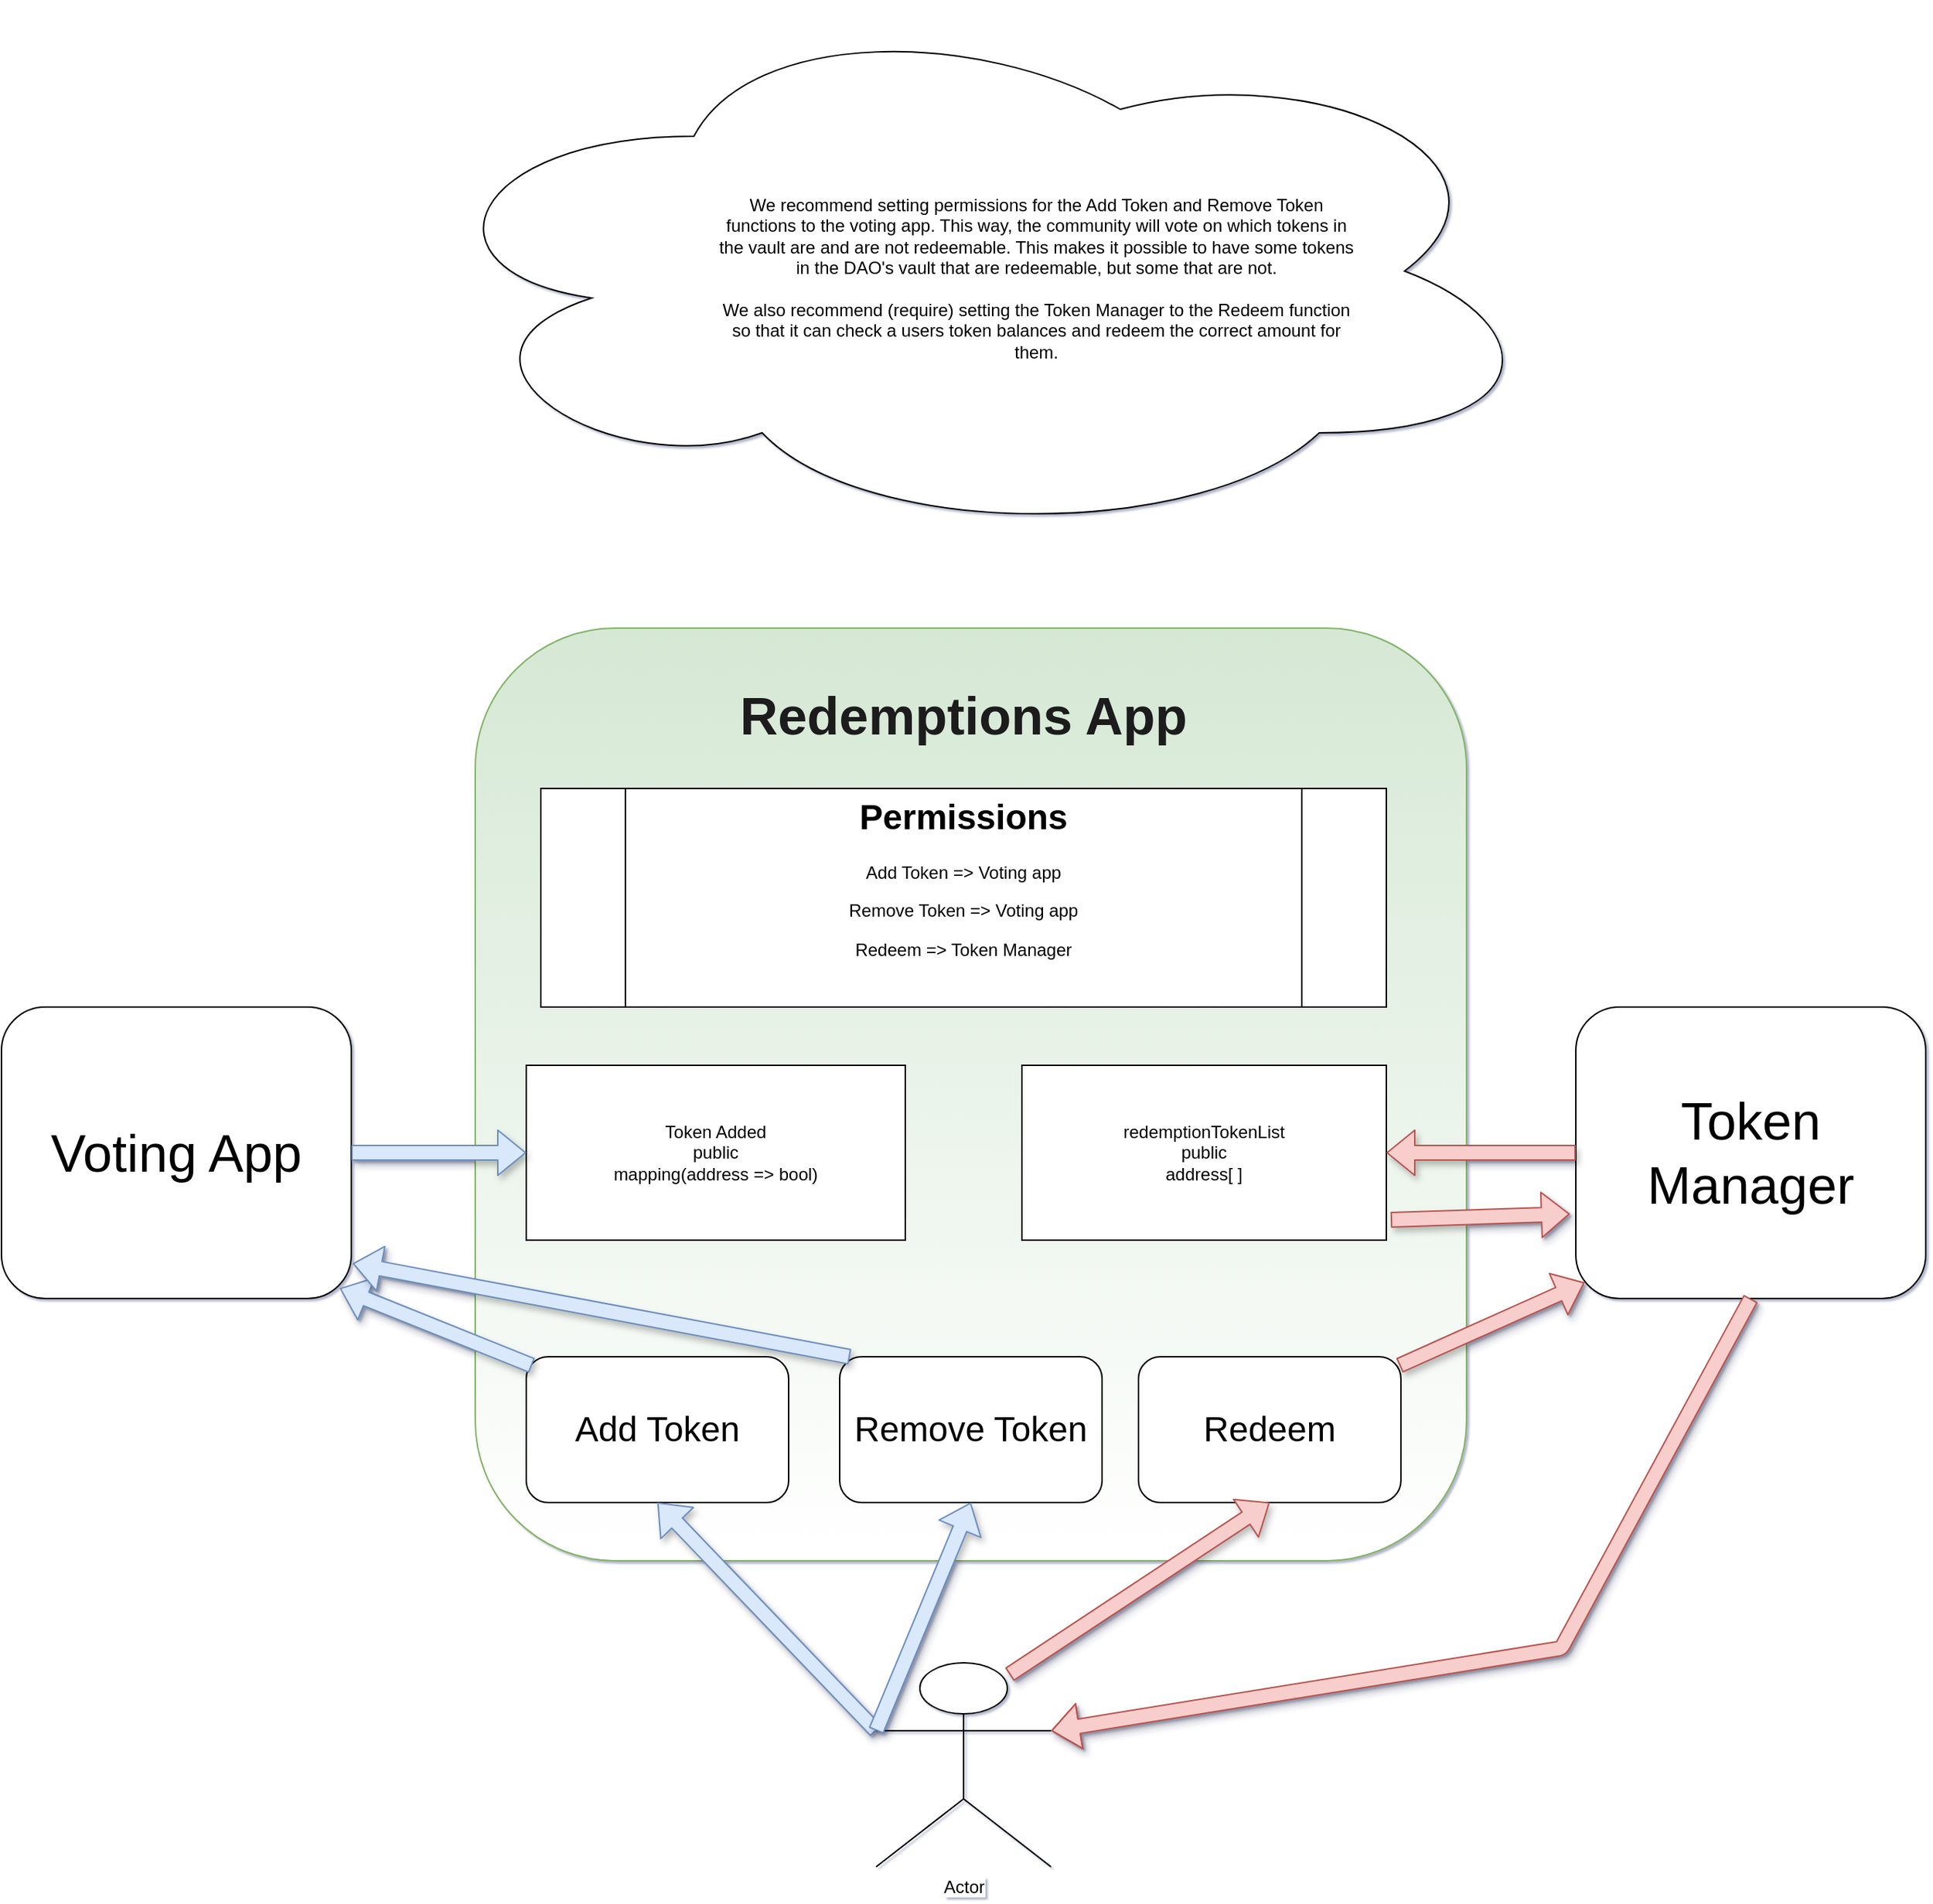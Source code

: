 <mxfile version="11.1.4" type="device"><diagram id="bQC5C4_K72mPEjxHIK28" name="Page-1"><mxGraphModel dx="2272" dy="1945" grid="1" gridSize="10" guides="1" tooltips="1" connect="1" arrows="1" fold="1" page="1" pageScale="1" pageWidth="850" pageHeight="1100" math="0" shadow="1"><root><mxCell id="0"/><mxCell id="1" parent="0"/><mxCell id="3LEtBkd5peUn2HO4RvoB-1" value="" style="rounded=1;whiteSpace=wrap;html=1;fillColor=#d5e8d4;strokeColor=#82b366;gradientColor=#ffffff;" vertex="1" parent="1"><mxGeometry x="85" y="-140" width="680" height="640" as="geometry"/></mxCell><mxCell id="3LEtBkd5peUn2HO4RvoB-4" value="&lt;font style=&quot;font-size: 24px&quot;&gt;Redeem&lt;/font&gt;" style="rounded=1;whiteSpace=wrap;html=1;" vertex="1" parent="1"><mxGeometry x="540" y="360" width="180" height="100" as="geometry"/></mxCell><mxCell id="3LEtBkd5peUn2HO4RvoB-6" value="&lt;font style=&quot;font-size: 24px&quot;&gt;Add Token&lt;/font&gt;" style="rounded=1;whiteSpace=wrap;html=1;" vertex="1" parent="1"><mxGeometry x="120" y="360" width="180" height="100" as="geometry"/></mxCell><mxCell id="3LEtBkd5peUn2HO4RvoB-7" value="&lt;font style=&quot;font-size: 36px&quot; color=&quot;#1a1a1a&quot;&gt;&lt;b&gt;Redemptions App&lt;/b&gt;&lt;/font&gt;" style="text;html=1;strokeColor=none;fillColor=none;align=center;verticalAlign=middle;whiteSpace=wrap;rounded=0;" vertex="1" parent="1"><mxGeometry x="40" y="-120" width="760" height="80" as="geometry"/></mxCell><mxCell id="3LEtBkd5peUn2HO4RvoB-8" value="Actor" style="shape=umlActor;verticalLabelPosition=bottom;labelBackgroundColor=#ffffff;verticalAlign=top;html=1;outlineConnect=0;" vertex="1" parent="1"><mxGeometry x="360" y="570" width="120" height="140" as="geometry"/></mxCell><mxCell id="3LEtBkd5peUn2HO4RvoB-10" value="&lt;font style=&quot;font-size: 24px&quot;&gt;Remove Token&lt;br&gt;&lt;/font&gt;" style="rounded=1;whiteSpace=wrap;html=1;" vertex="1" parent="1"><mxGeometry x="335" y="360" width="180" height="100" as="geometry"/></mxCell><mxCell id="3LEtBkd5peUn2HO4RvoB-14" value="" style="shape=process;whiteSpace=wrap;html=1;backgroundOutline=1;gradientColor=#ffffff;" vertex="1" parent="1"><mxGeometry x="130" y="-30" width="580" height="150" as="geometry"/></mxCell><mxCell id="3LEtBkd5peUn2HO4RvoB-15" value="&lt;span style=&quot;white-space: normal&quot;&gt;Token Added&lt;/span&gt;&lt;br style=&quot;white-space: normal&quot;&gt;&lt;span style=&quot;white-space: normal&quot;&gt;public&lt;/span&gt;&lt;br style=&quot;white-space: normal&quot;&gt;&lt;span class=&quot;pl-c1&quot; style=&quot;white-space: normal&quot;&gt;mapping&lt;/span&gt;&lt;span style=&quot;white-space: normal&quot;&gt;(&lt;/span&gt;&lt;span class=&quot;pl-c1&quot; style=&quot;white-space: normal&quot;&gt;address&lt;/span&gt;&lt;span style=&quot;white-space: normal&quot;&gt;&amp;nbsp;=&amp;gt;&amp;nbsp;&lt;/span&gt;&lt;span class=&quot;pl-c1&quot; style=&quot;white-space: normal&quot;&gt;bool&lt;/span&gt;&lt;span style=&quot;white-space: normal&quot;&gt;)&lt;/span&gt;" style="rounded=0;whiteSpace=wrap;html=1;gradientColor=#ffffff;" vertex="1" parent="1"><mxGeometry x="120" y="160" width="260" height="120" as="geometry"/></mxCell><mxCell id="3LEtBkd5peUn2HO4RvoB-16" value="&lt;span style=&quot;white-space: normal&quot;&gt;redemptionTokenList&lt;/span&gt;&lt;br style=&quot;white-space: normal&quot;&gt;&lt;span style=&quot;white-space: normal&quot;&gt;public&lt;/span&gt;&lt;br style=&quot;white-space: normal&quot;&gt;&lt;span class=&quot;pl-c1&quot; style=&quot;white-space: normal&quot;&gt;address&lt;/span&gt;&lt;span style=&quot;white-space: normal&quot;&gt;[ ]&lt;/span&gt;" style="rounded=0;whiteSpace=wrap;html=1;gradientColor=#ffffff;" vertex="1" parent="1"><mxGeometry x="460" y="160" width="250" height="120" as="geometry"/></mxCell><mxCell id="3LEtBkd5peUn2HO4RvoB-17" value="&lt;h1&gt;Permissions&lt;/h1&gt;&lt;p&gt;Add Token =&amp;gt; Voting app&lt;/p&gt;&lt;p&gt;&lt;span&gt;Remove Token =&amp;gt; Voting app&lt;/span&gt;&lt;/p&gt;&lt;p&gt;Redeem =&amp;gt; Token Manager&lt;/p&gt;" style="text;html=1;strokeColor=none;fillColor=none;spacing=5;spacingTop=-20;whiteSpace=wrap;overflow=hidden;rounded=0;align=center;" vertex="1" parent="1"><mxGeometry x="190" y="-30" width="460" height="150" as="geometry"/></mxCell><mxCell id="3LEtBkd5peUn2HO4RvoB-20" value="&lt;font style=&quot;font-size: 36px&quot;&gt;Token Manager&lt;/font&gt;" style="rounded=1;whiteSpace=wrap;html=1;gradientColor=#ffffff;align=center;" vertex="1" parent="1"><mxGeometry x="840" y="120" width="240" height="200" as="geometry"/></mxCell><mxCell id="3LEtBkd5peUn2HO4RvoB-25" value="&lt;font style=&quot;font-size: 36px&quot;&gt;Voting App&lt;/font&gt;" style="rounded=1;whiteSpace=wrap;html=1;gradientColor=#ffffff;align=center;" vertex="1" parent="1"><mxGeometry x="-240" y="120" width="240" height="200" as="geometry"/></mxCell><mxCell id="3LEtBkd5peUn2HO4RvoB-29" value="" style="ellipse;shape=cloud;whiteSpace=wrap;html=1;gradientColor=#ffffff;align=center;" vertex="1" parent="1"><mxGeometry x="40" y="-570" width="780" height="370" as="geometry"/></mxCell><mxCell id="3LEtBkd5peUn2HO4RvoB-30" value="&lt;div&gt;We recommend setting permissions for the Add Token and Remove Token functions to the voting app. This way, the community will vote on which tokens in the vault are and are not redeemable. This makes it possible to have some tokens in the DAO's vault that are redeemable, but some that are not.&lt;/div&gt;&lt;div&gt;&lt;br&gt;&lt;/div&gt;&lt;div&gt;We also recommend (require) setting the Token Manager to the Redeem function so that it can check a users token balances and redeem the correct amount for them.&lt;/div&gt;" style="text;html=1;strokeColor=none;fillColor=none;align=center;verticalAlign=middle;whiteSpace=wrap;rounded=0;" vertex="1" parent="1"><mxGeometry x="250" y="-470" width="440" height="180" as="geometry"/></mxCell><mxCell id="3LEtBkd5peUn2HO4RvoB-34" value="" style="shape=flexArrow;endArrow=classic;html=1;shadow=1;entryX=0.967;entryY=0.965;entryDx=0;entryDy=0;entryPerimeter=0;exitX=0.022;exitY=0.06;exitDx=0;exitDy=0;fillColor=#dae8fc;strokeColor=#6c8ebf;exitPerimeter=0;" edge="1" parent="1" source="3LEtBkd5peUn2HO4RvoB-6" target="3LEtBkd5peUn2HO4RvoB-25"><mxGeometry width="50" height="50" relative="1" as="geometry"><mxPoint x="-60" y="450" as="sourcePoint"/><mxPoint x="-10" y="400" as="targetPoint"/></mxGeometry></mxCell><mxCell id="3LEtBkd5peUn2HO4RvoB-35" value="" style="shape=flexArrow;endArrow=classic;html=1;shadow=1;entryX=1.004;entryY=0.88;entryDx=0;entryDy=0;entryPerimeter=0;exitX=0.039;exitY=0;exitDx=0;exitDy=0;fillColor=#dae8fc;strokeColor=#6c8ebf;exitPerimeter=0;" edge="1" parent="1" source="3LEtBkd5peUn2HO4RvoB-10" target="3LEtBkd5peUn2HO4RvoB-25"><mxGeometry width="50" height="50" relative="1" as="geometry"><mxPoint x="231.5" y="377" as="sourcePoint"/><mxPoint x="103.58" y="280" as="targetPoint"/></mxGeometry></mxCell><mxCell id="3LEtBkd5peUn2HO4RvoB-36" value="" style="shape=flexArrow;endArrow=classic;html=1;shadow=1;entryX=0;entryY=0.5;entryDx=0;entryDy=0;exitX=1;exitY=0.5;exitDx=0;exitDy=0;fillColor=#dae8fc;strokeColor=#6c8ebf;" edge="1" parent="1" source="3LEtBkd5peUn2HO4RvoB-25" target="3LEtBkd5peUn2HO4RvoB-15"><mxGeometry width="50" height="50" relative="1" as="geometry"><mxPoint x="120" y="257" as="sourcePoint"/><mxPoint x="-7.92" y="160" as="targetPoint"/></mxGeometry></mxCell><mxCell id="3LEtBkd5peUn2HO4RvoB-38" value="" style="shape=flexArrow;endArrow=classic;html=1;shadow=1;exitX=1.012;exitY=0.883;exitDx=0;exitDy=0;fillColor=#f8cecc;strokeColor=#b85450;entryX=-0.017;entryY=0.71;entryDx=0;entryDy=0;entryPerimeter=0;exitPerimeter=0;" edge="1" parent="1" source="3LEtBkd5peUn2HO4RvoB-16" target="3LEtBkd5peUn2HO4RvoB-20"><mxGeometry width="50" height="50" relative="1" as="geometry"><mxPoint x="443" y="330" as="sourcePoint"/><mxPoint x="417.286" y="250" as="targetPoint"/></mxGeometry></mxCell><mxCell id="3LEtBkd5peUn2HO4RvoB-39" value="" style="shape=flexArrow;endArrow=classic;html=1;shadow=1;fillColor=#f8cecc;strokeColor=#b85450;entryX=0.025;entryY=0.945;entryDx=0;entryDy=0;entryPerimeter=0;exitX=0.994;exitY=0.06;exitDx=0;exitDy=0;exitPerimeter=0;" edge="1" parent="1" source="3LEtBkd5peUn2HO4RvoB-4" target="3LEtBkd5peUn2HO4RvoB-20"><mxGeometry width="50" height="50" relative="1" as="geometry"><mxPoint x="640" y="370" as="sourcePoint"/><mxPoint x="614.286" y="290" as="targetPoint"/></mxGeometry></mxCell><mxCell id="3LEtBkd5peUn2HO4RvoB-40" value="" style="shape=flexArrow;endArrow=classic;html=1;shadow=1;exitX=0;exitY=0.5;exitDx=0;exitDy=0;fillColor=#f8cecc;strokeColor=#b85450;entryX=1;entryY=0.5;entryDx=0;entryDy=0;" edge="1" parent="1" source="3LEtBkd5peUn2HO4RvoB-20" target="3LEtBkd5peUn2HO4RvoB-16"><mxGeometry width="50" height="50" relative="1" as="geometry"><mxPoint x="650" y="380" as="sourcePoint"/><mxPoint x="856" y="319" as="targetPoint"/></mxGeometry></mxCell><mxCell id="3LEtBkd5peUn2HO4RvoB-41" value="" style="shape=flexArrow;endArrow=classic;html=1;shadow=1;exitX=0.5;exitY=1;exitDx=0;exitDy=0;fillColor=#f8cecc;strokeColor=#b85450;entryX=1;entryY=0.333;entryDx=0;entryDy=0;entryPerimeter=0;" edge="1" parent="1" source="3LEtBkd5peUn2HO4RvoB-20" target="3LEtBkd5peUn2HO4RvoB-8"><mxGeometry width="50" height="50" relative="1" as="geometry"><mxPoint x="898.5" y="409.96" as="sourcePoint"/><mxPoint x="1021.42" y="406" as="targetPoint"/><Array as="points"><mxPoint x="830" y="560"/></Array></mxGeometry></mxCell><mxCell id="3LEtBkd5peUn2HO4RvoB-42" value="" style="shape=flexArrow;endArrow=classic;html=1;shadow=1;fillColor=#f8cecc;strokeColor=#b85450;entryX=0.5;entryY=1;entryDx=0;entryDy=0;exitX=0.994;exitY=0.06;exitDx=0;exitDy=0;exitPerimeter=0;" edge="1" parent="1" target="3LEtBkd5peUn2HO4RvoB-4"><mxGeometry width="50" height="50" relative="1" as="geometry"><mxPoint x="451.42" y="578" as="sourcePoint"/><mxPoint x="578.5" y="521" as="targetPoint"/></mxGeometry></mxCell><mxCell id="3LEtBkd5peUn2HO4RvoB-43" value="" style="shape=flexArrow;endArrow=classic;html=1;shadow=1;entryX=0.5;entryY=1;entryDx=0;entryDy=0;exitX=0;exitY=0.333;exitDx=0;exitDy=0;fillColor=#dae8fc;strokeColor=#6c8ebf;exitPerimeter=0;" edge="1" parent="1" source="3LEtBkd5peUn2HO4RvoB-8" target="3LEtBkd5peUn2HO4RvoB-6"><mxGeometry width="50" height="50" relative="1" as="geometry"><mxPoint x="351.96" y="553" as="sourcePoint"/><mxPoint x="220.08" y="500" as="targetPoint"/></mxGeometry></mxCell><mxCell id="3LEtBkd5peUn2HO4RvoB-44" value="" style="shape=flexArrow;endArrow=classic;html=1;shadow=1;entryX=0.5;entryY=1;entryDx=0;entryDy=0;exitX=0;exitY=0.333;exitDx=0;exitDy=0;fillColor=#dae8fc;strokeColor=#6c8ebf;exitPerimeter=0;" edge="1" parent="1" source="3LEtBkd5peUn2HO4RvoB-8" target="3LEtBkd5peUn2HO4RvoB-10"><mxGeometry width="50" height="50" relative="1" as="geometry"><mxPoint x="250" y="686.667" as="sourcePoint"/><mxPoint x="100" y="530" as="targetPoint"/></mxGeometry></mxCell></root></mxGraphModel></diagram></mxfile>